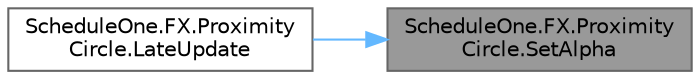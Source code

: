 digraph "ScheduleOne.FX.ProximityCircle.SetAlpha"
{
 // LATEX_PDF_SIZE
  bgcolor="transparent";
  edge [fontname=Helvetica,fontsize=10,labelfontname=Helvetica,labelfontsize=10];
  node [fontname=Helvetica,fontsize=10,shape=box,height=0.2,width=0.4];
  rankdir="RL";
  Node1 [id="Node000001",label="ScheduleOne.FX.Proximity\lCircle.SetAlpha",height=0.2,width=0.4,color="gray40", fillcolor="grey60", style="filled", fontcolor="black",tooltip=" "];
  Node1 -> Node2 [id="edge1_Node000001_Node000002",dir="back",color="steelblue1",style="solid",tooltip=" "];
  Node2 [id="Node000002",label="ScheduleOne.FX.Proximity\lCircle.LateUpdate",height=0.2,width=0.4,color="grey40", fillcolor="white", style="filled",URL="$class_schedule_one_1_1_f_x_1_1_proximity_circle.html#a5b3aff2de787bb9044ec2f195e7e8241",tooltip=" "];
}
